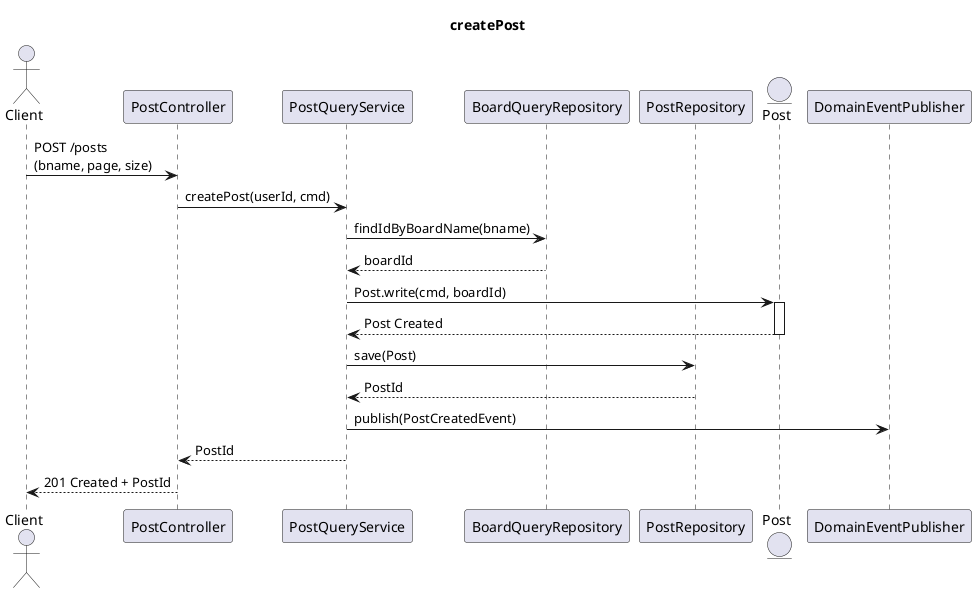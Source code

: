 @startuml createPostSeq
title createPost
actor Client
participant PostController
participant PostQueryService
participant BoardQueryRepository
participant PostRepository
entity      Post
participant DomainEventPublisher

Client -> PostController : POST /posts\n(bname, page, size)
PostController -> PostQueryService : createPost(userId, cmd)

PostQueryService -> BoardQueryRepository : findIdByBoardName(bname)
BoardQueryRepository --> PostQueryService : boardId

PostQueryService -> Post : Post.write(cmd, boardId)
activate Post
Post --> PostQueryService : Post Created
deactivate Post

PostQueryService -> PostRepository : save(Post)
PostRepository --> PostQueryService : PostId

PostQueryService -> DomainEventPublisher : publish(PostCreatedEvent)

PostQueryService --> PostController : PostId
PostController --> Client :  201 Created + PostId
@enduml
